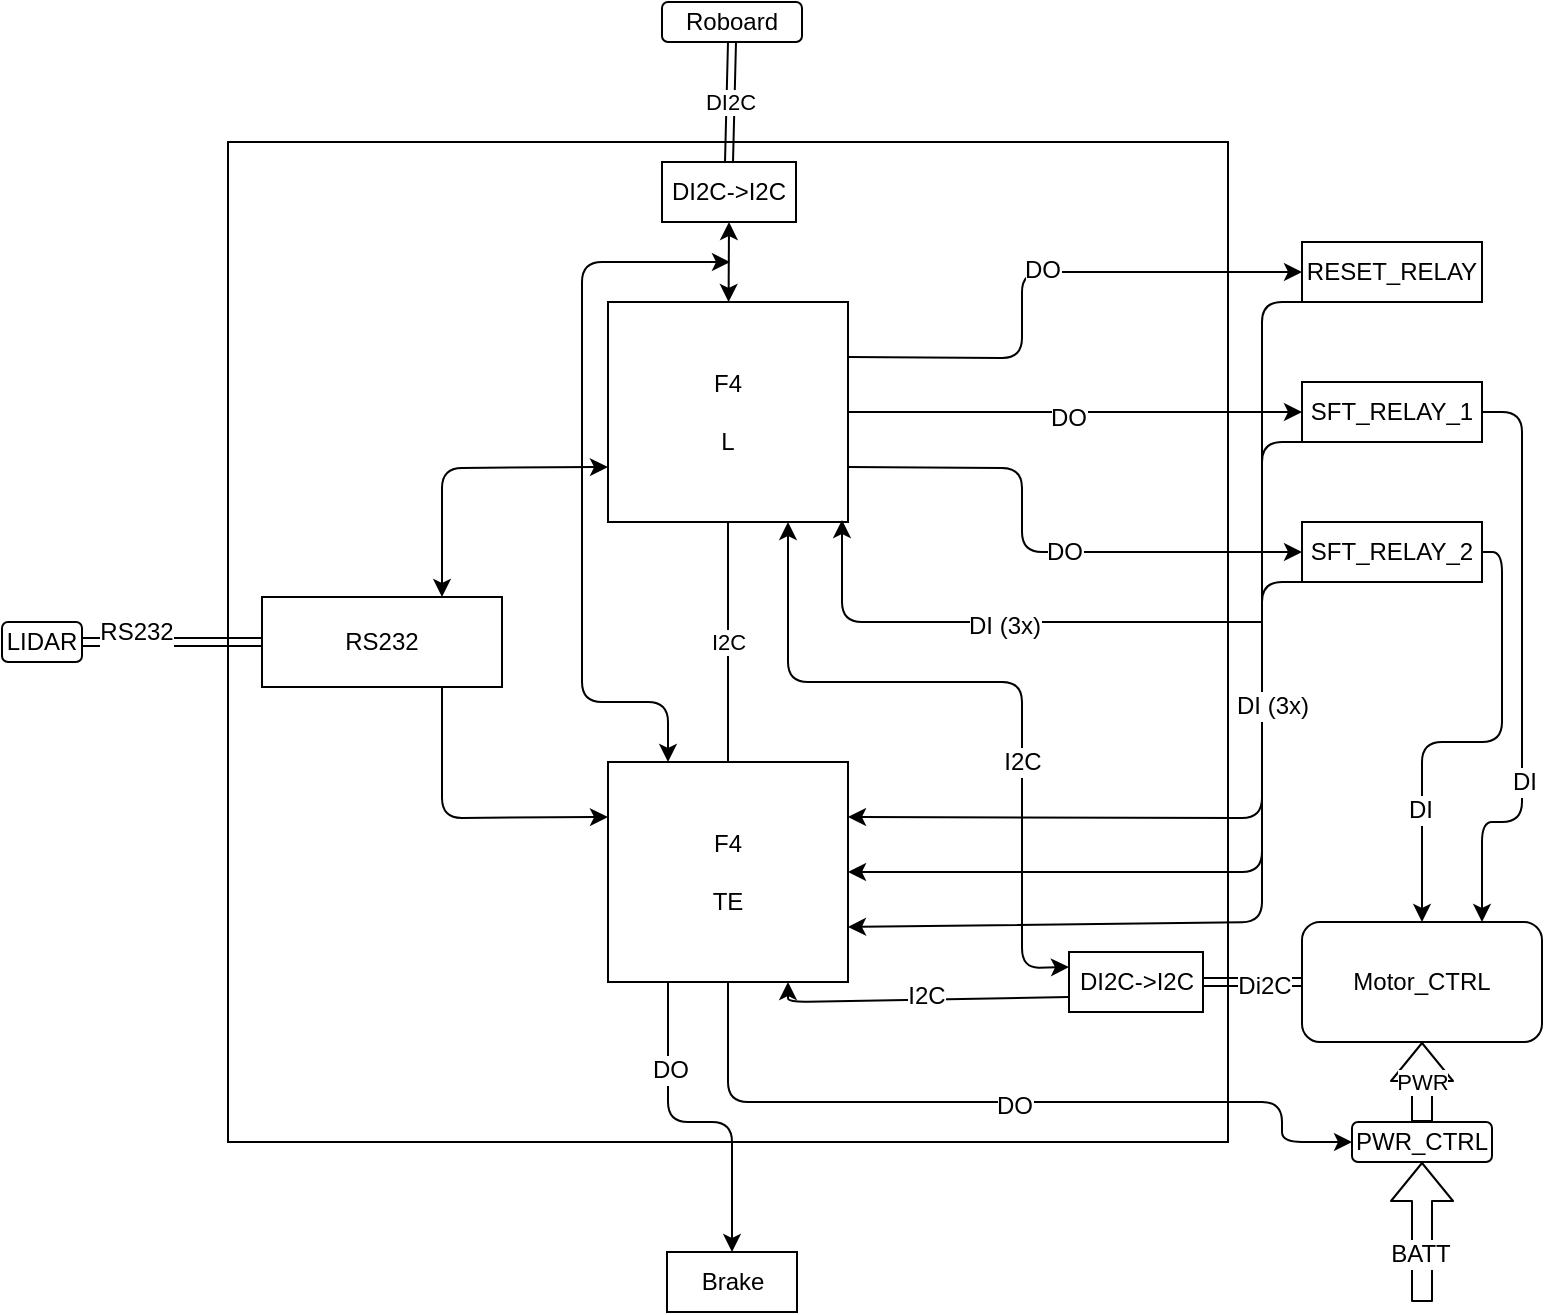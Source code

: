 <mxfile version="12.0.2" type="github" pages="1"><diagram id="x1cwK_7MVC5Ok4KDmTbS" name="Page-1"><mxGraphModel dx="946" dy="639" grid="1" gridSize="10" guides="1" tooltips="1" connect="1" arrows="1" fold="1" page="1" pageScale="1" pageWidth="827" pageHeight="1169" math="0" shadow="0"><root><mxCell id="0"/><mxCell id="1" parent="0"/><mxCell id="Qcc20WsJ-LVxFArI76ma-1" value="" style="whiteSpace=wrap;html=1;aspect=fixed;" vertex="1" parent="1"><mxGeometry x="163" y="80" width="500" height="500" as="geometry"/></mxCell><mxCell id="Qcc20WsJ-LVxFArI76ma-2" value="F4&lt;br&gt;&lt;br&gt;L" style="rounded=0;whiteSpace=wrap;html=1;" vertex="1" parent="1"><mxGeometry x="353" y="160" width="120" height="110" as="geometry"/></mxCell><mxCell id="Qcc20WsJ-LVxFArI76ma-4" value="F4&lt;br&gt;&lt;br&gt;TE" style="rounded=0;whiteSpace=wrap;html=1;" vertex="1" parent="1"><mxGeometry x="353" y="390" width="120" height="110" as="geometry"/></mxCell><mxCell id="Qcc20WsJ-LVxFArI76ma-5" value="RS232" style="rounded=0;whiteSpace=wrap;html=1;" vertex="1" parent="1"><mxGeometry x="180" y="307.5" width="120" height="45" as="geometry"/></mxCell><mxCell id="Qcc20WsJ-LVxFArI76ma-10" value="I2C" style="endArrow=none;html=1;entryX=0.5;entryY=1;entryDx=0;entryDy=0;exitX=0.5;exitY=0;exitDx=0;exitDy=0;" edge="1" parent="1" source="Qcc20WsJ-LVxFArI76ma-4" target="Qcc20WsJ-LVxFArI76ma-2"><mxGeometry width="50" height="50" relative="1" as="geometry"><mxPoint x="160" y="650" as="sourcePoint"/><mxPoint x="210" y="600" as="targetPoint"/></mxGeometry></mxCell><mxCell id="Qcc20WsJ-LVxFArI76ma-13" value="" style="shape=link;html=1;entryX=0;entryY=0.5;entryDx=0;entryDy=0;" edge="1" parent="1" target="Qcc20WsJ-LVxFArI76ma-5"><mxGeometry width="50" height="50" relative="1" as="geometry"><mxPoint x="90" y="330" as="sourcePoint"/><mxPoint x="210" y="600" as="targetPoint"/></mxGeometry></mxCell><mxCell id="Qcc20WsJ-LVxFArI76ma-40" value="RS232" style="text;html=1;resizable=0;points=[];align=center;verticalAlign=middle;labelBackgroundColor=#ffffff;" vertex="1" connectable="0" parent="Qcc20WsJ-LVxFArI76ma-13"><mxGeometry x="-0.4" y="5" relative="1" as="geometry"><mxPoint as="offset"/></mxGeometry></mxCell><mxCell id="Qcc20WsJ-LVxFArI76ma-14" value="LIDAR" style="text;html=1;strokeColor=#000000;fillColor=none;align=center;verticalAlign=middle;whiteSpace=wrap;rounded=1;shadow=0;comic=0;glass=0;" vertex="1" parent="1"><mxGeometry x="50" y="320" width="40" height="20" as="geometry"/></mxCell><mxCell id="Qcc20WsJ-LVxFArI76ma-15" value="RESET_RELAY" style="rounded=0;whiteSpace=wrap;html=1;shadow=0;glass=0;comic=0;strokeColor=#000000;" vertex="1" parent="1"><mxGeometry x="700" y="130" width="90" height="30" as="geometry"/></mxCell><mxCell id="Qcc20WsJ-LVxFArI76ma-18" value="SFT_RELAY_2" style="rounded=0;whiteSpace=wrap;html=1;shadow=0;glass=0;comic=0;strokeColor=#000000;" vertex="1" parent="1"><mxGeometry x="700" y="270" width="90" height="30" as="geometry"/></mxCell><mxCell id="Qcc20WsJ-LVxFArI76ma-19" value="SFT_RELAY_1" style="rounded=0;whiteSpace=wrap;html=1;shadow=0;glass=0;comic=0;strokeColor=#000000;" vertex="1" parent="1"><mxGeometry x="700" y="200" width="90" height="30" as="geometry"/></mxCell><mxCell id="Qcc20WsJ-LVxFArI76ma-21" value="" style="endArrow=classic;html=1;exitX=1;exitY=0.25;exitDx=0;exitDy=0;entryX=0;entryY=0.5;entryDx=0;entryDy=0;" edge="1" parent="1" source="Qcc20WsJ-LVxFArI76ma-2" target="Qcc20WsJ-LVxFArI76ma-15"><mxGeometry width="50" height="50" relative="1" as="geometry"><mxPoint x="50" y="650" as="sourcePoint"/><mxPoint x="100" y="600" as="targetPoint"/><Array as="points"><mxPoint x="560" y="188"/><mxPoint x="560" y="145"/></Array></mxGeometry></mxCell><mxCell id="Qcc20WsJ-LVxFArI76ma-37" value="DO" style="text;html=1;resizable=0;points=[];align=center;verticalAlign=middle;labelBackgroundColor=#ffffff;" vertex="1" connectable="0" parent="Qcc20WsJ-LVxFArI76ma-21"><mxGeometry x="0.032" y="1" relative="1" as="geometry"><mxPoint as="offset"/></mxGeometry></mxCell><mxCell id="Qcc20WsJ-LVxFArI76ma-22" value="" style="endArrow=classic;html=1;exitX=1;exitY=0.5;exitDx=0;exitDy=0;entryX=0;entryY=0.5;entryDx=0;entryDy=0;" edge="1" parent="1" source="Qcc20WsJ-LVxFArI76ma-2" target="Qcc20WsJ-LVxFArI76ma-19"><mxGeometry width="50" height="50" relative="1" as="geometry"><mxPoint x="483" y="197.5" as="sourcePoint"/><mxPoint x="710" y="155" as="targetPoint"/></mxGeometry></mxCell><mxCell id="Qcc20WsJ-LVxFArI76ma-36" value="DO" style="text;html=1;resizable=0;points=[];align=center;verticalAlign=middle;labelBackgroundColor=#ffffff;" vertex="1" connectable="0" parent="Qcc20WsJ-LVxFArI76ma-22"><mxGeometry x="-0.031" y="-3" relative="1" as="geometry"><mxPoint as="offset"/></mxGeometry></mxCell><mxCell id="Qcc20WsJ-LVxFArI76ma-23" value="" style="endArrow=classic;html=1;exitX=1;exitY=0.75;exitDx=0;exitDy=0;entryX=0;entryY=0.5;entryDx=0;entryDy=0;" edge="1" parent="1" source="Qcc20WsJ-LVxFArI76ma-2" target="Qcc20WsJ-LVxFArI76ma-18"><mxGeometry width="50" height="50" relative="1" as="geometry"><mxPoint x="493" y="207.5" as="sourcePoint"/><mxPoint x="720" y="165" as="targetPoint"/><Array as="points"><mxPoint x="560" y="243"/><mxPoint x="560" y="285"/></Array></mxGeometry></mxCell><mxCell id="Qcc20WsJ-LVxFArI76ma-35" value="DO" style="text;html=1;resizable=0;points=[];align=center;verticalAlign=middle;labelBackgroundColor=#ffffff;" vertex="1" connectable="0" parent="Qcc20WsJ-LVxFArI76ma-23"><mxGeometry x="-0.009" y="3" relative="1" as="geometry"><mxPoint x="16.5" y="2.5" as="offset"/></mxGeometry></mxCell><mxCell id="Qcc20WsJ-LVxFArI76ma-24" value="" style="endArrow=classic;html=1;exitX=0.25;exitY=1;exitDx=0;exitDy=0;entryX=1;entryY=0.25;entryDx=0;entryDy=0;" edge="1" parent="1" source="Qcc20WsJ-LVxFArI76ma-15" target="Qcc20WsJ-LVxFArI76ma-4"><mxGeometry width="50" height="50" relative="1" as="geometry"><mxPoint x="50" y="650" as="sourcePoint"/><mxPoint x="100" y="600" as="targetPoint"/><Array as="points"><mxPoint x="680" y="160"/><mxPoint x="680" y="418"/></Array></mxGeometry></mxCell><mxCell id="Qcc20WsJ-LVxFArI76ma-25" value="" style="endArrow=classic;html=1;exitX=0.25;exitY=1;exitDx=0;exitDy=0;entryX=1;entryY=0.5;entryDx=0;entryDy=0;" edge="1" parent="1" target="Qcc20WsJ-LVxFArI76ma-4"><mxGeometry width="50" height="50" relative="1" as="geometry"><mxPoint x="722.5" y="230" as="sourcePoint"/><mxPoint x="473" y="487.5" as="targetPoint"/><Array as="points"><mxPoint x="680" y="230"/><mxPoint x="680" y="445"/></Array></mxGeometry></mxCell><mxCell id="Qcc20WsJ-LVxFArI76ma-26" value="" style="endArrow=classic;html=1;exitX=0.25;exitY=1;exitDx=0;exitDy=0;entryX=1;entryY=0.75;entryDx=0;entryDy=0;" edge="1" parent="1" target="Qcc20WsJ-LVxFArI76ma-4"><mxGeometry width="50" height="50" relative="1" as="geometry"><mxPoint x="722.5" y="300" as="sourcePoint"/><mxPoint x="473" y="515" as="targetPoint"/><Array as="points"><mxPoint x="680" y="300"/><mxPoint x="680" y="470"/></Array></mxGeometry></mxCell><mxCell id="Qcc20WsJ-LVxFArI76ma-34" value="DI (3x)" style="text;html=1;resizable=0;points=[];align=center;verticalAlign=middle;labelBackgroundColor=#ffffff;" vertex="1" connectable="0" parent="Qcc20WsJ-LVxFArI76ma-26"><mxGeometry x="-0.507" y="5" relative="1" as="geometry"><mxPoint y="1" as="offset"/></mxGeometry></mxCell><mxCell id="Qcc20WsJ-LVxFArI76ma-27" value="" style="shape=link;html=1;" edge="1" parent="1" target="Qcc20WsJ-LVxFArI76ma-29"><mxGeometry width="50" height="50" relative="1" as="geometry"><mxPoint x="413" y="90" as="sourcePoint"/><mxPoint x="413" y="10" as="targetPoint"/></mxGeometry></mxCell><mxCell id="Qcc20WsJ-LVxFArI76ma-29" value="DI2C-&amp;gt;I2C" style="rounded=0;whiteSpace=wrap;html=1;" vertex="1" parent="1"><mxGeometry x="380" y="90" width="67" height="30" as="geometry"/></mxCell><mxCell id="Qcc20WsJ-LVxFArI76ma-32" value="" style="endArrow=classic;startArrow=classic;html=1;entryX=0.5;entryY=1;entryDx=0;entryDy=0;" edge="1" parent="1" source="Qcc20WsJ-LVxFArI76ma-2" target="Qcc20WsJ-LVxFArI76ma-29"><mxGeometry width="50" height="50" relative="1" as="geometry"><mxPoint x="50" y="650" as="sourcePoint"/><mxPoint x="100" y="600" as="targetPoint"/></mxGeometry></mxCell><mxCell id="Qcc20WsJ-LVxFArI76ma-33" value="" style="endArrow=classic;startArrow=classic;html=1;exitX=0.25;exitY=0;exitDx=0;exitDy=0;" edge="1" parent="1" source="Qcc20WsJ-LVxFArI76ma-4"><mxGeometry width="50" height="50" relative="1" as="geometry"><mxPoint x="423.289" y="170" as="sourcePoint"/><mxPoint x="414" y="140" as="targetPoint"/><Array as="points"><mxPoint x="383" y="360"/><mxPoint x="340" y="360"/><mxPoint x="340" y="140"/><mxPoint x="370" y="140"/></Array></mxGeometry></mxCell><mxCell id="Qcc20WsJ-LVxFArI76ma-38" value="Roboard" style="text;html=1;strokeColor=#000000;fillColor=none;align=center;verticalAlign=middle;whiteSpace=wrap;rounded=1;shadow=0;comic=0;glass=0;" vertex="1" parent="1"><mxGeometry x="380" y="10" width="70" height="20" as="geometry"/></mxCell><mxCell id="Qcc20WsJ-LVxFArI76ma-41" value="DI2C" style="shape=link;html=1;entryX=0.5;entryY=1;entryDx=0;entryDy=0;exitX=0.5;exitY=0;exitDx=0;exitDy=0;" edge="1" parent="1" source="Qcc20WsJ-LVxFArI76ma-29" target="Qcc20WsJ-LVxFArI76ma-38"><mxGeometry width="50" height="50" relative="1" as="geometry"><mxPoint x="50" y="650" as="sourcePoint"/><mxPoint x="100" y="600" as="targetPoint"/></mxGeometry></mxCell><mxCell id="Qcc20WsJ-LVxFArI76ma-42" value="" style="endArrow=classic;html=1;entryX=0.975;entryY=0.991;entryDx=0;entryDy=0;entryPerimeter=0;" edge="1" parent="1" target="Qcc20WsJ-LVxFArI76ma-2"><mxGeometry width="50" height="50" relative="1" as="geometry"><mxPoint x="680" y="320" as="sourcePoint"/><mxPoint x="100" y="600" as="targetPoint"/><Array as="points"><mxPoint x="470" y="320"/></Array></mxGeometry></mxCell><mxCell id="Qcc20WsJ-LVxFArI76ma-43" value="DI (3x)" style="text;html=1;resizable=0;points=[];align=center;verticalAlign=middle;labelBackgroundColor=#ffffff;" vertex="1" connectable="0" parent="Qcc20WsJ-LVxFArI76ma-42"><mxGeometry x="-0.014" y="2" relative="1" as="geometry"><mxPoint x="-1" as="offset"/></mxGeometry></mxCell><mxCell id="Qcc20WsJ-LVxFArI76ma-44" value="Motor_CTRL" style="rounded=1;whiteSpace=wrap;html=1;shadow=0;glass=0;comic=0;strokeColor=#000000;" vertex="1" parent="1"><mxGeometry x="700" y="470" width="120" height="60" as="geometry"/></mxCell><mxCell id="Qcc20WsJ-LVxFArI76ma-45" value="" style="shape=link;html=1;entryX=0;entryY=0.5;entryDx=0;entryDy=0;exitX=1;exitY=0.5;exitDx=0;exitDy=0;" edge="1" parent="1" source="Qcc20WsJ-LVxFArI76ma-46" target="Qcc20WsJ-LVxFArI76ma-44"><mxGeometry width="50" height="50" relative="1" as="geometry"><mxPoint x="50" y="650" as="sourcePoint"/><mxPoint x="100" y="600" as="targetPoint"/></mxGeometry></mxCell><mxCell id="Qcc20WsJ-LVxFArI76ma-49" value="Di2C" style="text;html=1;resizable=0;points=[];align=center;verticalAlign=middle;labelBackgroundColor=#ffffff;" vertex="1" connectable="0" parent="Qcc20WsJ-LVxFArI76ma-45"><mxGeometry x="0.192" y="-2" relative="1" as="geometry"><mxPoint x="1" as="offset"/></mxGeometry></mxCell><mxCell id="Qcc20WsJ-LVxFArI76ma-46" value="DI2C-&amp;gt;I2C" style="rounded=0;whiteSpace=wrap;html=1;" vertex="1" parent="1"><mxGeometry x="583.5" y="485" width="67" height="30" as="geometry"/></mxCell><mxCell id="Qcc20WsJ-LVxFArI76ma-52" value="" style="endArrow=classic;html=1;exitX=0;exitY=0.75;exitDx=0;exitDy=0;entryX=0.75;entryY=1;entryDx=0;entryDy=0;" edge="1" parent="1" source="Qcc20WsJ-LVxFArI76ma-46" target="Qcc20WsJ-LVxFArI76ma-4"><mxGeometry width="50" height="50" relative="1" as="geometry"><mxPoint x="600" y="560" as="sourcePoint"/><mxPoint x="190" y="560" as="targetPoint"/><Array as="points"><mxPoint x="443" y="510"/></Array></mxGeometry></mxCell><mxCell id="Qcc20WsJ-LVxFArI76ma-53" value="I2C" style="text;html=1;resizable=0;points=[];align=center;verticalAlign=middle;labelBackgroundColor=#ffffff;" vertex="1" connectable="0" parent="Qcc20WsJ-LVxFArI76ma-52"><mxGeometry x="-0.05" y="-2" relative="1" as="geometry"><mxPoint as="offset"/></mxGeometry></mxCell><mxCell id="Qcc20WsJ-LVxFArI76ma-54" value="" style="endArrow=classic;startArrow=classic;html=1;entryX=0;entryY=0.25;entryDx=0;entryDy=0;exitX=0.75;exitY=1;exitDx=0;exitDy=0;" edge="1" parent="1" source="Qcc20WsJ-LVxFArI76ma-2" target="Qcc20WsJ-LVxFArI76ma-46"><mxGeometry width="50" height="50" relative="1" as="geometry"><mxPoint x="50" y="650" as="sourcePoint"/><mxPoint x="100" y="600" as="targetPoint"/><Array as="points"><mxPoint x="443" y="350"/><mxPoint x="560" y="350"/><mxPoint x="560" y="493"/></Array></mxGeometry></mxCell><mxCell id="Qcc20WsJ-LVxFArI76ma-55" value="I2C" style="text;html=1;resizable=0;points=[];align=center;verticalAlign=middle;labelBackgroundColor=#ffffff;" vertex="1" connectable="0" parent="Qcc20WsJ-LVxFArI76ma-54"><mxGeometry x="0.392" y="2" relative="1" as="geometry"><mxPoint x="-2" y="-16" as="offset"/></mxGeometry></mxCell><mxCell id="Qcc20WsJ-LVxFArI76ma-56" value="" style="endArrow=classic;html=1;exitX=1;exitY=0.5;exitDx=0;exitDy=0;entryX=0.75;entryY=0;entryDx=0;entryDy=0;" edge="1" parent="1" source="Qcc20WsJ-LVxFArI76ma-19" target="Qcc20WsJ-LVxFArI76ma-44"><mxGeometry width="50" height="50" relative="1" as="geometry"><mxPoint x="50" y="650" as="sourcePoint"/><mxPoint x="100" y="600" as="targetPoint"/><Array as="points"><mxPoint x="810" y="215"/><mxPoint x="810" y="420"/><mxPoint x="790" y="420"/></Array></mxGeometry></mxCell><mxCell id="Qcc20WsJ-LVxFArI76ma-59" value="DI" style="text;html=1;resizable=0;points=[];align=center;verticalAlign=middle;labelBackgroundColor=#ffffff;" vertex="1" connectable="0" parent="Qcc20WsJ-LVxFArI76ma-56"><mxGeometry x="0.39" y="1" relative="1" as="geometry"><mxPoint as="offset"/></mxGeometry></mxCell><mxCell id="Qcc20WsJ-LVxFArI76ma-57" value="" style="endArrow=classic;html=1;exitX=1;exitY=0.5;exitDx=0;exitDy=0;entryX=0.5;entryY=0;entryDx=0;entryDy=0;" edge="1" parent="1" source="Qcc20WsJ-LVxFArI76ma-18" target="Qcc20WsJ-LVxFArI76ma-44"><mxGeometry width="50" height="50" relative="1" as="geometry"><mxPoint x="50" y="650" as="sourcePoint"/><mxPoint x="100" y="600" as="targetPoint"/><Array as="points"><mxPoint x="800" y="285"/><mxPoint x="800" y="380"/><mxPoint x="760" y="380"/></Array></mxGeometry></mxCell><mxCell id="Qcc20WsJ-LVxFArI76ma-58" value="DI" style="text;html=1;resizable=0;points=[];align=center;verticalAlign=middle;labelBackgroundColor=#ffffff;" vertex="1" connectable="0" parent="Qcc20WsJ-LVxFArI76ma-57"><mxGeometry x="0.523" y="-1" relative="1" as="geometry"><mxPoint as="offset"/></mxGeometry></mxCell><mxCell id="Qcc20WsJ-LVxFArI76ma-60" value="PWR_CTRL" style="rounded=1;whiteSpace=wrap;html=1;shadow=0;glass=0;comic=0;strokeColor=#000000;" vertex="1" parent="1"><mxGeometry x="725" y="570" width="70" height="20" as="geometry"/></mxCell><mxCell id="Qcc20WsJ-LVxFArI76ma-61" value="" style="shape=flexArrow;endArrow=classic;html=1;entryX=0.5;entryY=1;entryDx=0;entryDy=0;" edge="1" parent="1" target="Qcc20WsJ-LVxFArI76ma-60"><mxGeometry width="50" height="50" relative="1" as="geometry"><mxPoint x="760" y="660" as="sourcePoint"/><mxPoint x="100" y="610" as="targetPoint"/></mxGeometry></mxCell><mxCell id="Qcc20WsJ-LVxFArI76ma-62" value="BATT" style="text;html=1;resizable=0;points=[];align=center;verticalAlign=middle;labelBackgroundColor=#ffffff;" vertex="1" connectable="0" parent="Qcc20WsJ-LVxFArI76ma-61"><mxGeometry x="-0.314" y="1" relative="1" as="geometry"><mxPoint as="offset"/></mxGeometry></mxCell><mxCell id="Qcc20WsJ-LVxFArI76ma-63" value="" style="endArrow=classic;html=1;exitX=0.5;exitY=1;exitDx=0;exitDy=0;entryX=0;entryY=0.5;entryDx=0;entryDy=0;" edge="1" parent="1" source="Qcc20WsJ-LVxFArI76ma-4" target="Qcc20WsJ-LVxFArI76ma-60"><mxGeometry width="50" height="50" relative="1" as="geometry"><mxPoint x="50" y="730" as="sourcePoint"/><mxPoint x="100" y="680" as="targetPoint"/><Array as="points"><mxPoint x="413" y="560"/><mxPoint x="690" y="560"/><mxPoint x="690" y="580"/></Array></mxGeometry></mxCell><mxCell id="Qcc20WsJ-LVxFArI76ma-64" value="DO" style="text;html=1;resizable=0;points=[];align=center;verticalAlign=middle;labelBackgroundColor=#ffffff;" vertex="1" connectable="0" parent="Qcc20WsJ-LVxFArI76ma-63"><mxGeometry x="0.036" y="-2" relative="1" as="geometry"><mxPoint as="offset"/></mxGeometry></mxCell><mxCell id="Qcc20WsJ-LVxFArI76ma-65" value="PWR" style="shape=flexArrow;endArrow=classic;html=1;entryX=0.5;entryY=1;entryDx=0;entryDy=0;exitX=0.5;exitY=0;exitDx=0;exitDy=0;" edge="1" parent="1" source="Qcc20WsJ-LVxFArI76ma-60" target="Qcc20WsJ-LVxFArI76ma-44"><mxGeometry width="50" height="50" relative="1" as="geometry"><mxPoint x="50" y="730" as="sourcePoint"/><mxPoint x="100" y="680" as="targetPoint"/></mxGeometry></mxCell><mxCell id="Qcc20WsJ-LVxFArI76ma-67" value="Brake" style="rounded=0;whiteSpace=wrap;html=1;shadow=0;glass=0;comic=0;strokeColor=#000000;" vertex="1" parent="1"><mxGeometry x="382.5" y="635" width="65" height="30" as="geometry"/></mxCell><mxCell id="Qcc20WsJ-LVxFArI76ma-69" value="" style="endArrow=classic;html=1;exitX=0.25;exitY=1;exitDx=0;exitDy=0;entryX=0.5;entryY=0;entryDx=0;entryDy=0;" edge="1" parent="1" source="Qcc20WsJ-LVxFArI76ma-4" target="Qcc20WsJ-LVxFArI76ma-67"><mxGeometry width="50" height="50" relative="1" as="geometry"><mxPoint x="40" y="820" as="sourcePoint"/><mxPoint x="90" y="770" as="targetPoint"/><Array as="points"><mxPoint x="383" y="570"/><mxPoint x="415" y="570"/><mxPoint x="415" y="610"/></Array></mxGeometry></mxCell><mxCell id="Qcc20WsJ-LVxFArI76ma-70" value="DO" style="text;html=1;resizable=0;points=[];align=center;verticalAlign=middle;labelBackgroundColor=#ffffff;" vertex="1" connectable="0" parent="Qcc20WsJ-LVxFArI76ma-69"><mxGeometry x="-0.473" y="1" relative="1" as="geometry"><mxPoint as="offset"/></mxGeometry></mxCell><mxCell id="Qcc20WsJ-LVxFArI76ma-71" value="" style="endArrow=classic;startArrow=classic;html=1;entryX=0.75;entryY=0;entryDx=0;entryDy=0;exitX=0;exitY=0.75;exitDx=0;exitDy=0;" edge="1" parent="1" source="Qcc20WsJ-LVxFArI76ma-2" target="Qcc20WsJ-LVxFArI76ma-5"><mxGeometry width="50" height="50" relative="1" as="geometry"><mxPoint x="50" y="740" as="sourcePoint"/><mxPoint x="100" y="690" as="targetPoint"/><Array as="points"><mxPoint x="270" y="243"/></Array></mxGeometry></mxCell><mxCell id="Qcc20WsJ-LVxFArI76ma-73" value="" style="endArrow=classic;html=1;exitX=0.75;exitY=1;exitDx=0;exitDy=0;entryX=0;entryY=0.25;entryDx=0;entryDy=0;" edge="1" parent="1" source="Qcc20WsJ-LVxFArI76ma-5" target="Qcc20WsJ-LVxFArI76ma-4"><mxGeometry width="50" height="50" relative="1" as="geometry"><mxPoint x="50" y="740" as="sourcePoint"/><mxPoint x="100" y="690" as="targetPoint"/><Array as="points"><mxPoint x="270" y="418"/></Array></mxGeometry></mxCell></root></mxGraphModel></diagram></mxfile>